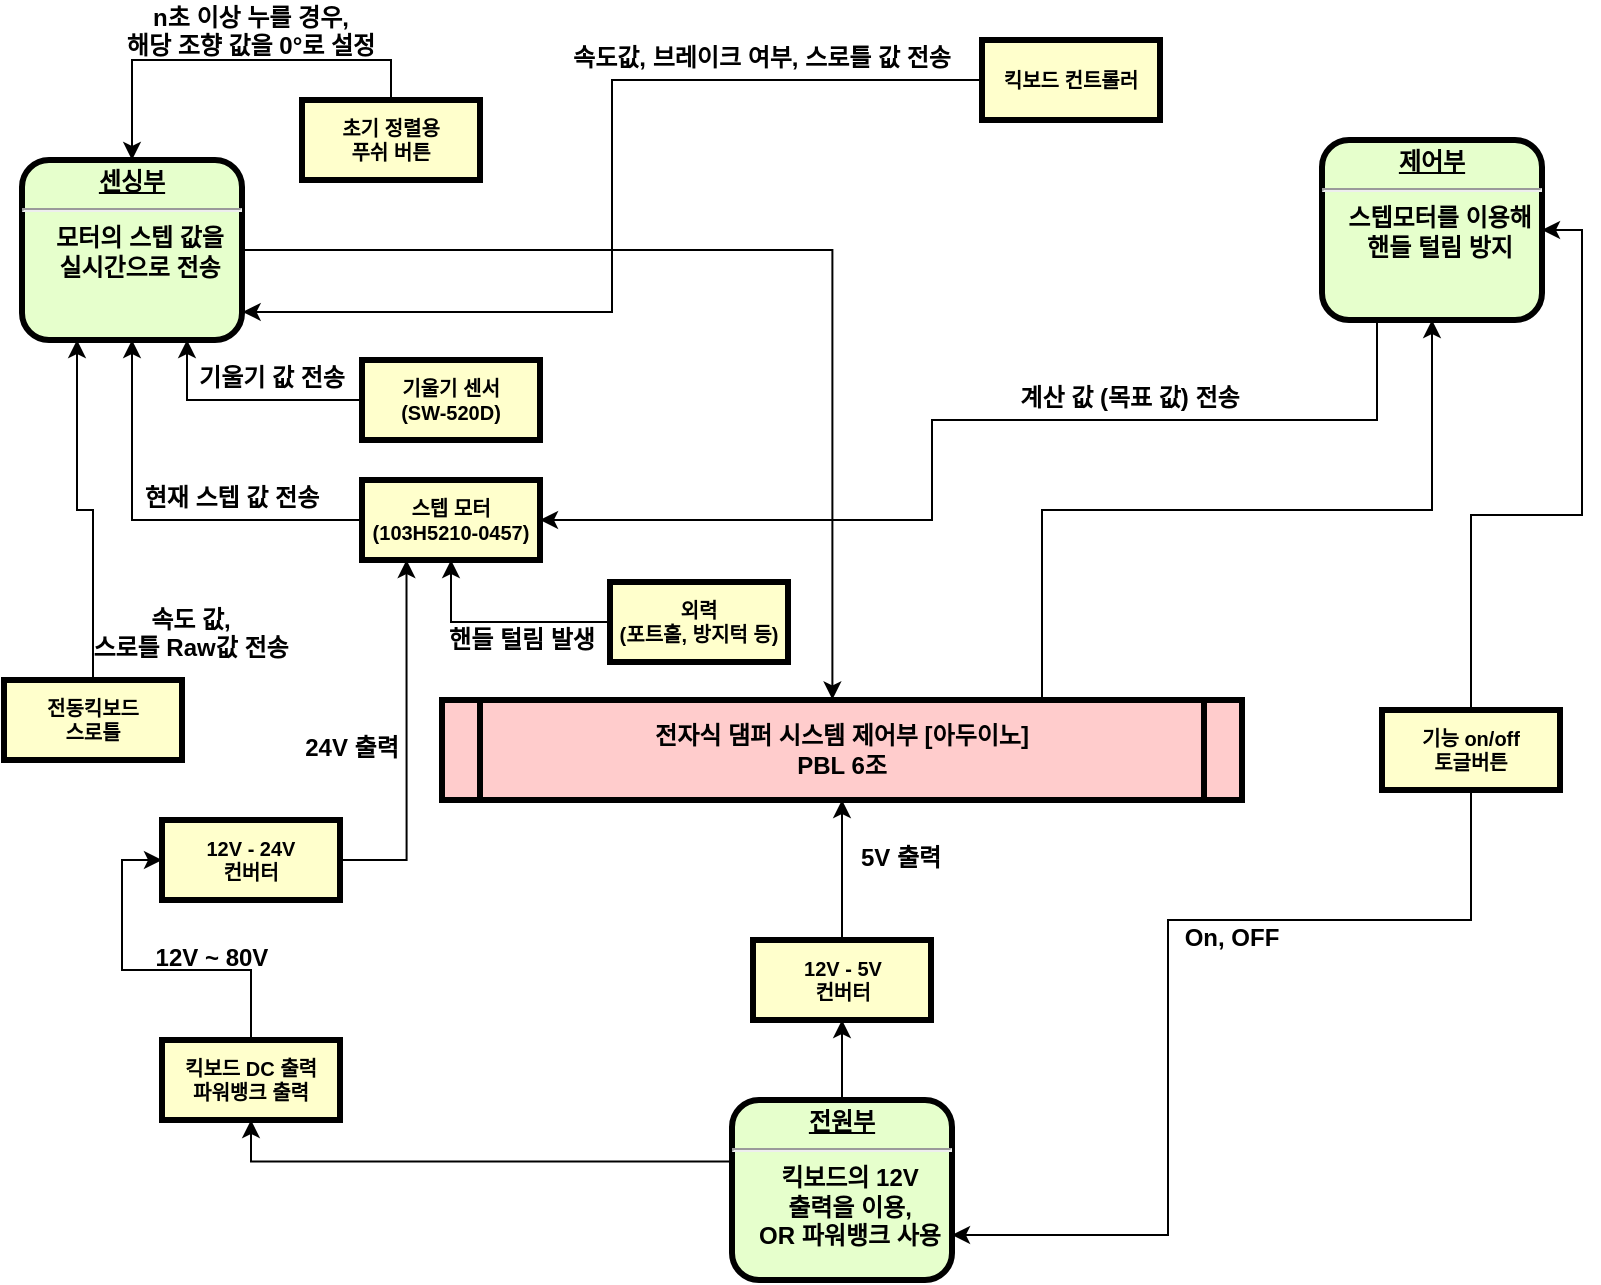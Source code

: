 <mxfile version="15.8.3" type="github"><diagram name="Page-1" id="c7558073-3199-34d8-9f00-42111426c3f3"><mxGraphModel dx="1396" dy="788" grid="1" gridSize="10" guides="1" tooltips="1" connect="1" arrows="1" fold="1" page="1" pageScale="1" pageWidth="826" pageHeight="1169" background="none" math="0" shadow="0"><root><mxCell id="0"/><mxCell id="1" parent="0"/><mxCell id="0BRsgU6Nk2iyZQjAAnr7-128" style="edgeStyle=orthogonalEdgeStyle;rounded=0;orthogonalLoop=1;jettySize=auto;html=1;exitX=0.75;exitY=0;exitDx=0;exitDy=0;entryX=0.5;entryY=1;entryDx=0;entryDy=0;fontSize=9;" parent="1" source="5" target="8" edge="1"><mxGeometry relative="1" as="geometry"/></mxCell><mxCell id="5" value="전자식 댐퍼 시스템 제어부 [아두이노]&#10;PBL 6조" style="shape=process;whiteSpace=wrap;align=center;verticalAlign=middle;size=0.048;fontStyle=1;strokeWidth=3;fillColor=#FFCCCC" parent="1" vertex="1"><mxGeometry x="240.0" y="370" width="400" height="50" as="geometry"/></mxCell><mxCell id="0BRsgU6Nk2iyZQjAAnr7-108" style="edgeStyle=orthogonalEdgeStyle;rounded=0;orthogonalLoop=1;jettySize=auto;html=1;entryX=0.488;entryY=-0.005;entryDx=0;entryDy=0;entryPerimeter=0;fontSize=9;" parent="1" source="6" target="5" edge="1"><mxGeometry relative="1" as="geometry"/></mxCell><mxCell id="6" value="&lt;p style=&quot;margin: 4px 0px 0px ; text-decoration: underline ; text-align: center&quot;&gt;&lt;strong&gt;센싱부&lt;br&gt;&lt;/strong&gt;&lt;/p&gt;&lt;hr&gt;&lt;p style=&quot;margin: 0px 0px 0px 8px&quot;&gt;모터의 스텝 값을&lt;/p&gt;&lt;p style=&quot;margin: 0px 0px 0px 8px&quot;&gt;실시간으로 전송&lt;/p&gt;" style="verticalAlign=middle;align=center;overflow=fill;fontSize=12;fontFamily=Helvetica;html=1;rounded=1;fontStyle=1;strokeWidth=3;fillColor=#E6FFCC" parent="1" vertex="1"><mxGeometry x="30" y="100" width="110" height="90" as="geometry"/></mxCell><mxCell id="0BRsgU6Nk2iyZQjAAnr7-119" style="edgeStyle=orthogonalEdgeStyle;rounded=0;orthogonalLoop=1;jettySize=auto;html=1;entryX=1;entryY=0.5;entryDx=0;entryDy=0;fontSize=9;exitX=0.25;exitY=1;exitDx=0;exitDy=0;" parent="1" source="8" target="0BRsgU6Nk2iyZQjAAnr7-97" edge="1"><mxGeometry relative="1" as="geometry"><mxPoint x="630" y="180" as="sourcePoint"/><Array as="points"><mxPoint x="707" y="230"/><mxPoint x="485" y="230"/><mxPoint x="485" y="280"/></Array></mxGeometry></mxCell><mxCell id="8" value="&lt;p style=&quot;margin: 0px ; margin-top: 4px ; text-align: center ; text-decoration: underline&quot;&gt;&lt;strong&gt;제어부&lt;/strong&gt;&lt;/p&gt;&lt;hr&gt;&lt;p style=&quot;margin: 0px ; margin-left: 8px&quot;&gt;스텝모터를 이용해&lt;/p&gt;&lt;p style=&quot;margin: 0px ; margin-left: 8px&quot;&gt;핸들 털림 방지&lt;/p&gt;" style="verticalAlign=middle;align=center;overflow=fill;fontSize=12;fontFamily=Helvetica;html=1;rounded=1;fontStyle=1;strokeWidth=3;fillColor=#E6FFCC" parent="1" vertex="1"><mxGeometry x="680" y="90" width="110" height="90" as="geometry"/></mxCell><mxCell id="62" value="5V 출력" style="text;spacingTop=-5;align=center;fontStyle=1" parent="1" vertex="1"><mxGeometry x="454.5" y="440" width="30" height="20" as="geometry"/></mxCell><mxCell id="0BRsgU6Nk2iyZQjAAnr7-117" style="edgeStyle=orthogonalEdgeStyle;rounded=0;orthogonalLoop=1;jettySize=auto;html=1;entryX=0.5;entryY=1;entryDx=0;entryDy=0;fontSize=9;" parent="1" source="0BRsgU6Nk2iyZQjAAnr7-97" target="6" edge="1"><mxGeometry relative="1" as="geometry"/></mxCell><mxCell id="0BRsgU6Nk2iyZQjAAnr7-97" value="스텝 모터&#10;(103H5210-0457)" style="whiteSpace=wrap;align=center;verticalAlign=middle;fontStyle=1;strokeWidth=3;fillColor=#FFFFCC;fontSize=10;" parent="1" vertex="1"><mxGeometry x="200" y="260" width="89" height="40" as="geometry"/></mxCell><mxCell id="0BRsgU6Nk2iyZQjAAnr7-132" style="edgeStyle=orthogonalEdgeStyle;rounded=0;orthogonalLoop=1;jettySize=auto;html=1;entryX=0.25;entryY=1;entryDx=0;entryDy=0;fontSize=9;" parent="1" source="0BRsgU6Nk2iyZQjAAnr7-99" target="0BRsgU6Nk2iyZQjAAnr7-97" edge="1"><mxGeometry relative="1" as="geometry"/></mxCell><mxCell id="0BRsgU6Nk2iyZQjAAnr7-99" value="12V - 24V&#10;컨버터" style="whiteSpace=wrap;align=center;verticalAlign=middle;fontStyle=1;strokeWidth=3;fillColor=#FFFFCC;fontSize=10;" parent="1" vertex="1"><mxGeometry x="100" y="430" width="89" height="40" as="geometry"/></mxCell><mxCell id="0BRsgU6Nk2iyZQjAAnr7-102" style="edgeStyle=orthogonalEdgeStyle;rounded=0;orthogonalLoop=1;jettySize=auto;html=1;entryX=0.5;entryY=1;entryDx=0;entryDy=0;fontSize=9;exitX=0.008;exitY=0.342;exitDx=0;exitDy=0;exitPerimeter=0;" parent="1" source="0BRsgU6Nk2iyZQjAAnr7-100" target="0BRsgU6Nk2iyZQjAAnr7-101" edge="1"><mxGeometry relative="1" as="geometry"><mxPoint x="320" y="640" as="sourcePoint"/></mxGeometry></mxCell><mxCell id="0BRsgU6Nk2iyZQjAAnr7-115" style="edgeStyle=orthogonalEdgeStyle;rounded=0;orthogonalLoop=1;jettySize=auto;html=1;entryX=0.5;entryY=1;entryDx=0;entryDy=0;fontSize=9;" parent="1" source="0BRsgU6Nk2iyZQjAAnr7-100" target="0BRsgU6Nk2iyZQjAAnr7-114" edge="1"><mxGeometry relative="1" as="geometry"/></mxCell><mxCell id="0BRsgU6Nk2iyZQjAAnr7-100" value="&lt;p style=&quot;margin: 4px 0px 0px ; text-decoration: underline ; text-align: center&quot;&gt;전원부&lt;/p&gt;&lt;hr&gt;&lt;p style=&quot;margin: 0px 0px 0px 8px&quot;&gt;킥보드의 12V&lt;/p&gt;&lt;p style=&quot;margin: 0px 0px 0px 8px&quot;&gt;출력을 이용,&lt;/p&gt;&lt;p style=&quot;margin: 0px 0px 0px 8px&quot;&gt;OR 파워뱅크 사용&lt;/p&gt;" style="verticalAlign=middle;align=center;overflow=fill;fontSize=12;fontFamily=Helvetica;html=1;rounded=1;fontStyle=1;strokeWidth=3;fillColor=#E6FFCC" parent="1" vertex="1"><mxGeometry x="385" y="570" width="110" height="90" as="geometry"/></mxCell><mxCell id="0BRsgU6Nk2iyZQjAAnr7-103" style="edgeStyle=orthogonalEdgeStyle;rounded=0;orthogonalLoop=1;jettySize=auto;html=1;exitX=0.5;exitY=0;exitDx=0;exitDy=0;entryX=0;entryY=0.5;entryDx=0;entryDy=0;fontSize=9;" parent="1" source="0BRsgU6Nk2iyZQjAAnr7-101" target="0BRsgU6Nk2iyZQjAAnr7-99" edge="1"><mxGeometry relative="1" as="geometry"/></mxCell><mxCell id="0BRsgU6Nk2iyZQjAAnr7-101" value="킥보드 DC 출력&#10;파워뱅크 출력" style="whiteSpace=wrap;align=center;verticalAlign=middle;fontStyle=1;strokeWidth=3;fillColor=#FFFFCC;fontSize=10;" parent="1" vertex="1"><mxGeometry x="100" y="540" width="89" height="40" as="geometry"/></mxCell><mxCell id="0BRsgU6Nk2iyZQjAAnr7-107" style="edgeStyle=orthogonalEdgeStyle;rounded=0;orthogonalLoop=1;jettySize=auto;html=1;entryX=0.5;entryY=0;entryDx=0;entryDy=0;fontSize=9;exitX=0.5;exitY=0;exitDx=0;exitDy=0;" parent="1" source="0BRsgU6Nk2iyZQjAAnr7-106" target="6" edge="1"><mxGeometry relative="1" as="geometry"/></mxCell><mxCell id="0BRsgU6Nk2iyZQjAAnr7-106" value="초기 정렬용&#10;푸쉬 버튼" style="whiteSpace=wrap;align=center;verticalAlign=middle;fontStyle=1;strokeWidth=3;fillColor=#FFFFCC;fontSize=10;" parent="1" vertex="1"><mxGeometry x="170" y="70" width="89" height="40" as="geometry"/></mxCell><mxCell id="0BRsgU6Nk2iyZQjAAnr7-111" style="edgeStyle=orthogonalEdgeStyle;rounded=0;orthogonalLoop=1;jettySize=auto;html=1;entryX=0.5;entryY=1;entryDx=0;entryDy=0;fontSize=9;" parent="1" source="0BRsgU6Nk2iyZQjAAnr7-110" target="0BRsgU6Nk2iyZQjAAnr7-97" edge="1"><mxGeometry relative="1" as="geometry"/></mxCell><mxCell id="0BRsgU6Nk2iyZQjAAnr7-110" value="외력&#10;(포트홀, 방지턱 등)" style="whiteSpace=wrap;align=center;verticalAlign=middle;fontStyle=1;strokeWidth=3;fillColor=#FFFFCC;fontSize=10;" parent="1" vertex="1"><mxGeometry x="324" y="311" width="89" height="40" as="geometry"/></mxCell><mxCell id="0BRsgU6Nk2iyZQjAAnr7-116" style="edgeStyle=orthogonalEdgeStyle;rounded=0;orthogonalLoop=1;jettySize=auto;html=1;fontSize=9;" parent="1" source="0BRsgU6Nk2iyZQjAAnr7-114" target="5" edge="1"><mxGeometry relative="1" as="geometry"/></mxCell><mxCell id="0BRsgU6Nk2iyZQjAAnr7-114" value="12V - 5V&#10;컨버터" style="whiteSpace=wrap;align=center;verticalAlign=middle;fontStyle=1;strokeWidth=3;fillColor=#FFFFCC;fontSize=10;" parent="1" vertex="1"><mxGeometry x="395.5" y="490" width="89" height="40" as="geometry"/></mxCell><mxCell id="0BRsgU6Nk2iyZQjAAnr7-121" style="edgeStyle=orthogonalEdgeStyle;rounded=0;orthogonalLoop=1;jettySize=auto;html=1;entryX=1.003;entryY=0.844;entryDx=0;entryDy=0;entryPerimeter=0;fontSize=9;" parent="1" source="0BRsgU6Nk2iyZQjAAnr7-120" target="6" edge="1"><mxGeometry relative="1" as="geometry"/></mxCell><mxCell id="0BRsgU6Nk2iyZQjAAnr7-120" value="킥보드 컨트롤러" style="whiteSpace=wrap;align=center;verticalAlign=middle;fontStyle=1;strokeWidth=3;fillColor=#FFFFCC;fontSize=10;" parent="1" vertex="1"><mxGeometry x="510" y="40" width="89" height="40" as="geometry"/></mxCell><mxCell id="0BRsgU6Nk2iyZQjAAnr7-122" value="속도값, 브레이크 여부, 스로틀 값 전송" style="text;spacingTop=-5;align=center;fontStyle=1" parent="1" vertex="1"><mxGeometry x="385.0" y="40" width="30" height="20" as="geometry"/></mxCell><mxCell id="0BRsgU6Nk2iyZQjAAnr7-127" style="edgeStyle=orthogonalEdgeStyle;rounded=0;orthogonalLoop=1;jettySize=auto;html=1;entryX=1;entryY=0.5;entryDx=0;entryDy=0;fontSize=9;" parent="1" source="0BRsgU6Nk2iyZQjAAnr7-125" target="8" edge="1"><mxGeometry relative="1" as="geometry"/></mxCell><mxCell id="0BRsgU6Nk2iyZQjAAnr7-140" style="edgeStyle=orthogonalEdgeStyle;rounded=0;orthogonalLoop=1;jettySize=auto;html=1;entryX=1;entryY=0.75;entryDx=0;entryDy=0;fontSize=9;" parent="1" source="0BRsgU6Nk2iyZQjAAnr7-125" target="0BRsgU6Nk2iyZQjAAnr7-100" edge="1"><mxGeometry relative="1" as="geometry"><Array as="points"><mxPoint x="755" y="480"/><mxPoint x="603" y="480"/><mxPoint x="603" y="637"/></Array></mxGeometry></mxCell><mxCell id="0BRsgU6Nk2iyZQjAAnr7-125" value="기능 on/off&#10;토글버튼" style="whiteSpace=wrap;align=center;verticalAlign=middle;fontStyle=1;strokeWidth=3;fillColor=#FFFFCC;fontSize=10;" parent="1" vertex="1"><mxGeometry x="710" y="375" width="89" height="40" as="geometry"/></mxCell><mxCell id="0BRsgU6Nk2iyZQjAAnr7-133" value="24V 출력" style="text;spacingTop=-5;align=center;fontStyle=1" parent="1" vertex="1"><mxGeometry x="180.0" y="385" width="30" height="20" as="geometry"/></mxCell><mxCell id="0BRsgU6Nk2iyZQjAAnr7-134" value="n초 이상 누를 경우,&#10;해당 조향 값을 0°로 설정" style="text;spacingTop=-5;align=center;fontStyle=1" parent="1" vertex="1"><mxGeometry x="129.5" y="20" width="30" height="20" as="geometry"/></mxCell><mxCell id="0BRsgU6Nk2iyZQjAAnr7-136" value="현재 스텝 값 전송" style="text;spacingTop=-5;align=center;fontStyle=1" parent="1" vertex="1"><mxGeometry x="120.0" y="260" width="30" height="20" as="geometry"/></mxCell><mxCell id="0BRsgU6Nk2iyZQjAAnr7-137" value="계산 값 (목표 값) 전송" style="text;spacingTop=-5;align=center;fontStyle=1" parent="1" vertex="1"><mxGeometry x="569.0" y="210" width="30" height="20" as="geometry"/></mxCell><mxCell id="0BRsgU6Nk2iyZQjAAnr7-138" value="핸들 털림 발생" style="text;spacingTop=-5;align=center;fontStyle=1" parent="1" vertex="1"><mxGeometry x="265.0" y="331" width="30" height="20" as="geometry"/></mxCell><mxCell id="0BRsgU6Nk2iyZQjAAnr7-139" value="12V ~ 80V" style="text;spacingTop=-5;align=center;fontStyle=1" parent="1" vertex="1"><mxGeometry x="110.0" y="490" width="30" height="20" as="geometry"/></mxCell><mxCell id="0BRsgU6Nk2iyZQjAAnr7-141" value="On, OFF" style="text;spacingTop=-5;align=center;fontStyle=1" parent="1" vertex="1"><mxGeometry x="620.0" y="480" width="30" height="20" as="geometry"/></mxCell><mxCell id="45fzOItsBuWuTIZ6rbJg-63" style="edgeStyle=orthogonalEdgeStyle;rounded=0;orthogonalLoop=1;jettySize=auto;html=1;entryX=0.25;entryY=1;entryDx=0;entryDy=0;" edge="1" parent="1" source="45fzOItsBuWuTIZ6rbJg-62" target="6"><mxGeometry relative="1" as="geometry"/></mxCell><mxCell id="45fzOItsBuWuTIZ6rbJg-62" value="전동킥보드&#10;스로틀" style="whiteSpace=wrap;align=center;verticalAlign=middle;fontStyle=1;strokeWidth=3;fillColor=#FFFFCC;fontSize=10;" vertex="1" parent="1"><mxGeometry x="21" y="360" width="89" height="40" as="geometry"/></mxCell><mxCell id="45fzOItsBuWuTIZ6rbJg-64" value="속도 값,&#10;스로틀 Raw값 전송" style="text;spacingTop=-5;align=center;fontStyle=1" vertex="1" parent="1"><mxGeometry x="99.5" y="321" width="30" height="20" as="geometry"/></mxCell><mxCell id="45fzOItsBuWuTIZ6rbJg-66" style="edgeStyle=orthogonalEdgeStyle;rounded=0;orthogonalLoop=1;jettySize=auto;html=1;entryX=0.75;entryY=1;entryDx=0;entryDy=0;" edge="1" parent="1" source="45fzOItsBuWuTIZ6rbJg-65" target="6"><mxGeometry relative="1" as="geometry"/></mxCell><mxCell id="45fzOItsBuWuTIZ6rbJg-65" value="기울기 센서&#10;(SW-520D)" style="whiteSpace=wrap;align=center;verticalAlign=middle;fontStyle=1;strokeWidth=3;fillColor=#FFFFCC;fontSize=10;" vertex="1" parent="1"><mxGeometry x="200" y="200" width="89" height="40" as="geometry"/></mxCell><mxCell id="45fzOItsBuWuTIZ6rbJg-67" value="기울기 값 전송" style="text;spacingTop=-5;align=center;fontStyle=1" vertex="1" parent="1"><mxGeometry x="140.0" y="200" width="30" height="20" as="geometry"/></mxCell></root></mxGraphModel></diagram></mxfile>